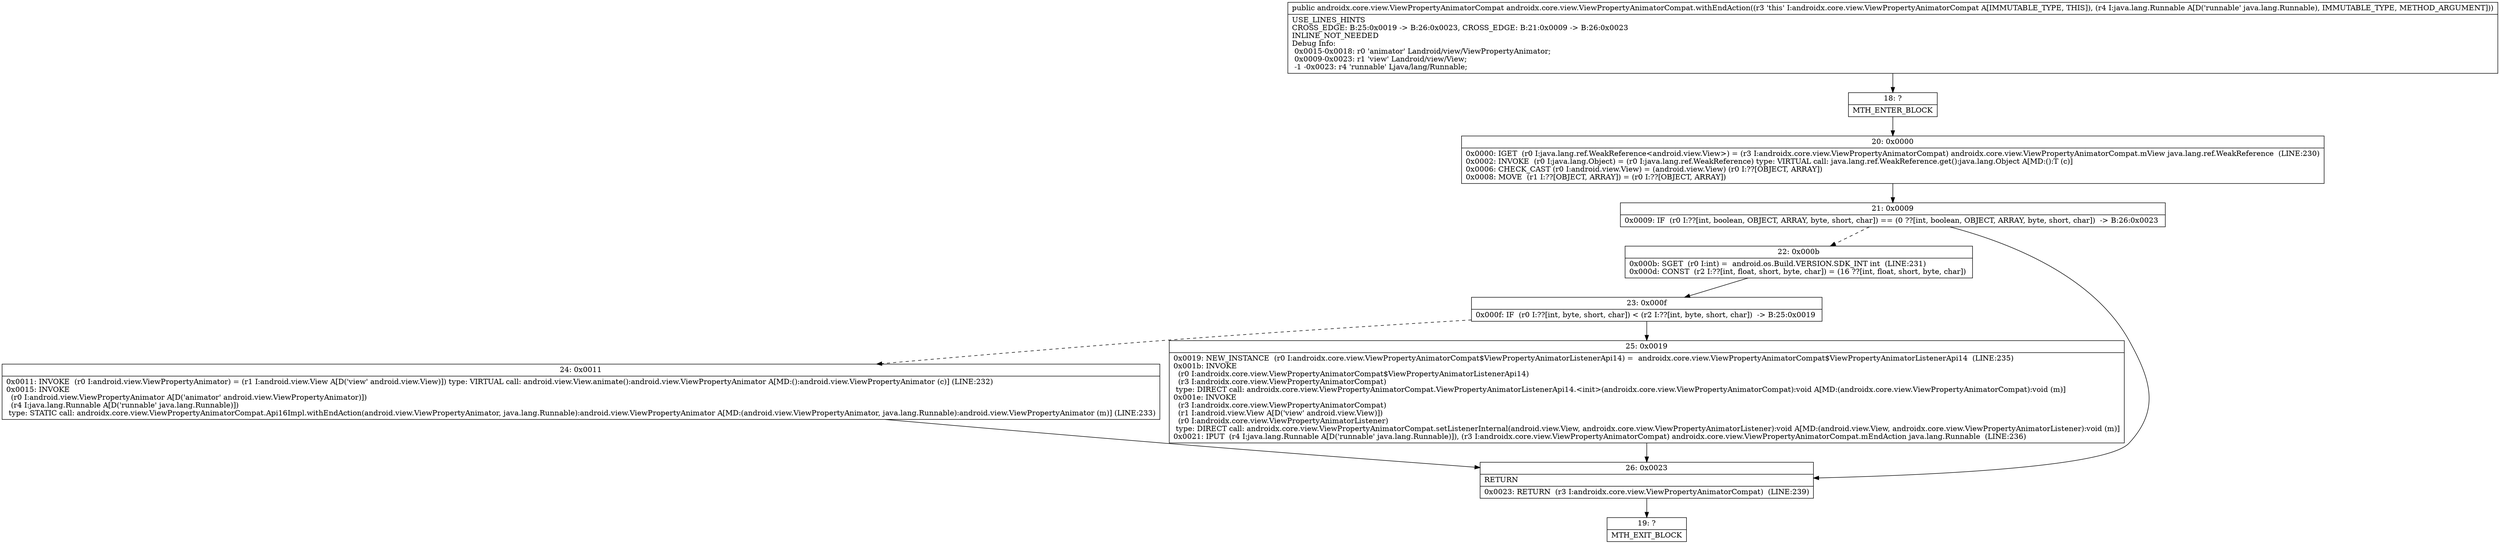 digraph "CFG forandroidx.core.view.ViewPropertyAnimatorCompat.withEndAction(Ljava\/lang\/Runnable;)Landroidx\/core\/view\/ViewPropertyAnimatorCompat;" {
Node_18 [shape=record,label="{18\:\ ?|MTH_ENTER_BLOCK\l}"];
Node_20 [shape=record,label="{20\:\ 0x0000|0x0000: IGET  (r0 I:java.lang.ref.WeakReference\<android.view.View\>) = (r3 I:androidx.core.view.ViewPropertyAnimatorCompat) androidx.core.view.ViewPropertyAnimatorCompat.mView java.lang.ref.WeakReference  (LINE:230)\l0x0002: INVOKE  (r0 I:java.lang.Object) = (r0 I:java.lang.ref.WeakReference) type: VIRTUAL call: java.lang.ref.WeakReference.get():java.lang.Object A[MD:():T (c)]\l0x0006: CHECK_CAST (r0 I:android.view.View) = (android.view.View) (r0 I:??[OBJECT, ARRAY]) \l0x0008: MOVE  (r1 I:??[OBJECT, ARRAY]) = (r0 I:??[OBJECT, ARRAY]) \l}"];
Node_21 [shape=record,label="{21\:\ 0x0009|0x0009: IF  (r0 I:??[int, boolean, OBJECT, ARRAY, byte, short, char]) == (0 ??[int, boolean, OBJECT, ARRAY, byte, short, char])  \-\> B:26:0x0023 \l}"];
Node_22 [shape=record,label="{22\:\ 0x000b|0x000b: SGET  (r0 I:int) =  android.os.Build.VERSION.SDK_INT int  (LINE:231)\l0x000d: CONST  (r2 I:??[int, float, short, byte, char]) = (16 ??[int, float, short, byte, char]) \l}"];
Node_23 [shape=record,label="{23\:\ 0x000f|0x000f: IF  (r0 I:??[int, byte, short, char]) \< (r2 I:??[int, byte, short, char])  \-\> B:25:0x0019 \l}"];
Node_24 [shape=record,label="{24\:\ 0x0011|0x0011: INVOKE  (r0 I:android.view.ViewPropertyAnimator) = (r1 I:android.view.View A[D('view' android.view.View)]) type: VIRTUAL call: android.view.View.animate():android.view.ViewPropertyAnimator A[MD:():android.view.ViewPropertyAnimator (c)] (LINE:232)\l0x0015: INVOKE  \l  (r0 I:android.view.ViewPropertyAnimator A[D('animator' android.view.ViewPropertyAnimator)])\l  (r4 I:java.lang.Runnable A[D('runnable' java.lang.Runnable)])\l type: STATIC call: androidx.core.view.ViewPropertyAnimatorCompat.Api16Impl.withEndAction(android.view.ViewPropertyAnimator, java.lang.Runnable):android.view.ViewPropertyAnimator A[MD:(android.view.ViewPropertyAnimator, java.lang.Runnable):android.view.ViewPropertyAnimator (m)] (LINE:233)\l}"];
Node_25 [shape=record,label="{25\:\ 0x0019|0x0019: NEW_INSTANCE  (r0 I:androidx.core.view.ViewPropertyAnimatorCompat$ViewPropertyAnimatorListenerApi14) =  androidx.core.view.ViewPropertyAnimatorCompat$ViewPropertyAnimatorListenerApi14  (LINE:235)\l0x001b: INVOKE  \l  (r0 I:androidx.core.view.ViewPropertyAnimatorCompat$ViewPropertyAnimatorListenerApi14)\l  (r3 I:androidx.core.view.ViewPropertyAnimatorCompat)\l type: DIRECT call: androidx.core.view.ViewPropertyAnimatorCompat.ViewPropertyAnimatorListenerApi14.\<init\>(androidx.core.view.ViewPropertyAnimatorCompat):void A[MD:(androidx.core.view.ViewPropertyAnimatorCompat):void (m)]\l0x001e: INVOKE  \l  (r3 I:androidx.core.view.ViewPropertyAnimatorCompat)\l  (r1 I:android.view.View A[D('view' android.view.View)])\l  (r0 I:androidx.core.view.ViewPropertyAnimatorListener)\l type: DIRECT call: androidx.core.view.ViewPropertyAnimatorCompat.setListenerInternal(android.view.View, androidx.core.view.ViewPropertyAnimatorListener):void A[MD:(android.view.View, androidx.core.view.ViewPropertyAnimatorListener):void (m)]\l0x0021: IPUT  (r4 I:java.lang.Runnable A[D('runnable' java.lang.Runnable)]), (r3 I:androidx.core.view.ViewPropertyAnimatorCompat) androidx.core.view.ViewPropertyAnimatorCompat.mEndAction java.lang.Runnable  (LINE:236)\l}"];
Node_26 [shape=record,label="{26\:\ 0x0023|RETURN\l|0x0023: RETURN  (r3 I:androidx.core.view.ViewPropertyAnimatorCompat)  (LINE:239)\l}"];
Node_19 [shape=record,label="{19\:\ ?|MTH_EXIT_BLOCK\l}"];
MethodNode[shape=record,label="{public androidx.core.view.ViewPropertyAnimatorCompat androidx.core.view.ViewPropertyAnimatorCompat.withEndAction((r3 'this' I:androidx.core.view.ViewPropertyAnimatorCompat A[IMMUTABLE_TYPE, THIS]), (r4 I:java.lang.Runnable A[D('runnable' java.lang.Runnable), IMMUTABLE_TYPE, METHOD_ARGUMENT]))  | USE_LINES_HINTS\lCROSS_EDGE: B:25:0x0019 \-\> B:26:0x0023, CROSS_EDGE: B:21:0x0009 \-\> B:26:0x0023\lINLINE_NOT_NEEDED\lDebug Info:\l  0x0015\-0x0018: r0 'animator' Landroid\/view\/ViewPropertyAnimator;\l  0x0009\-0x0023: r1 'view' Landroid\/view\/View;\l  \-1 \-0x0023: r4 'runnable' Ljava\/lang\/Runnable;\l}"];
MethodNode -> Node_18;Node_18 -> Node_20;
Node_20 -> Node_21;
Node_21 -> Node_22[style=dashed];
Node_21 -> Node_26;
Node_22 -> Node_23;
Node_23 -> Node_24[style=dashed];
Node_23 -> Node_25;
Node_24 -> Node_26;
Node_25 -> Node_26;
Node_26 -> Node_19;
}

